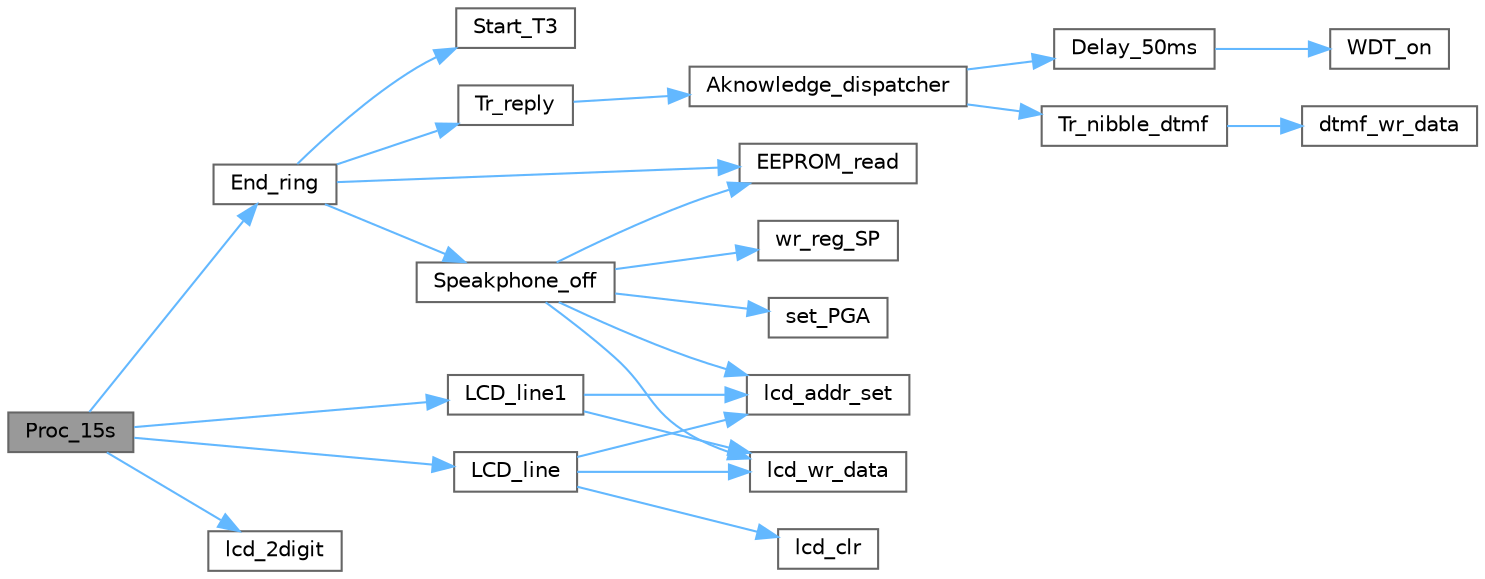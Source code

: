 digraph "Proc_15s"
{
 // LATEX_PDF_SIZE
  bgcolor="transparent";
  edge [fontname=Helvetica,fontsize=10,labelfontname=Helvetica,labelfontsize=10];
  node [fontname=Helvetica,fontsize=10,shape=box,height=0.2,width=0.4];
  rankdir="LR";
  Node1 [label="Proc_15s",height=0.2,width=0.4,color="gray40", fillcolor="grey60", style="filled", fontcolor="black",tooltip=" "];
  Node1 -> Node2 [color="steelblue1",style="solid"];
  Node2 [label="End_ring",height=0.2,width=0.4,color="grey40", fillcolor="white", style="filled",URL="$_t_o_8c.html#abff402aad527aa3fec79e54d26bca6c9",tooltip=" "];
  Node2 -> Node3 [color="steelblue1",style="solid"];
  Node3 [label="EEPROM_read",height=0.2,width=0.4,color="grey40", fillcolor="white", style="filled",URL="$_t_o_8c.html#af3b223c3ad2939f63d8e91d69e1f5b8e",tooltip=" "];
  Node2 -> Node4 [color="steelblue1",style="solid"];
  Node4 [label="Speakphone_off",height=0.2,width=0.4,color="grey40", fillcolor="white", style="filled",URL="$_t_o_8c.html#a376230d7c0bfe01fb0b1399cf37b3e7e",tooltip=" "];
  Node4 -> Node3 [color="steelblue1",style="solid"];
  Node4 -> Node5 [color="steelblue1",style="solid"];
  Node5 [label="lcd_addr_set",height=0.2,width=0.4,color="grey40", fillcolor="white", style="filled",URL="$_t_o__s_8h.html#afc2c56626b3e68ad2ff88fa07d8f082f",tooltip=" "];
  Node4 -> Node6 [color="steelblue1",style="solid"];
  Node6 [label="lcd_wr_data",height=0.2,width=0.4,color="grey40", fillcolor="white", style="filled",URL="$_t_o__s_8h.html#acec9a300c55f0aa1e03d760030d2fcfe",tooltip=" "];
  Node4 -> Node7 [color="steelblue1",style="solid"];
  Node7 [label="set_PGA",height=0.2,width=0.4,color="grey40", fillcolor="white", style="filled",URL="$_t_o_8c.html#a4c4a200e572aec0e3b9db369260a6e67",tooltip=" "];
  Node4 -> Node8 [color="steelblue1",style="solid"];
  Node8 [label="wr_reg_SP",height=0.2,width=0.4,color="grey40", fillcolor="white", style="filled",URL="$_t_o_8c.html#a622201e13f0fa10ececfb7120d5d9213",tooltip=" "];
  Node2 -> Node9 [color="steelblue1",style="solid"];
  Node9 [label="Start_T3",height=0.2,width=0.4,color="grey40", fillcolor="white", style="filled",URL="$_d_t_m_f_8c.html#a08a8c49e4c4a5ab8a8b608f3e2650f58",tooltip=" "];
  Node2 -> Node10 [color="steelblue1",style="solid"];
  Node10 [label="Tr_reply",height=0.2,width=0.4,color="grey40", fillcolor="white", style="filled",URL="$_d_t_m_f_8c.html#a43ae60faaa257b8076b27ffafe9b873d",tooltip=" "];
  Node10 -> Node11 [color="steelblue1",style="solid"];
  Node11 [label="Aknowledge_dispatcher",height=0.2,width=0.4,color="grey40", fillcolor="white", style="filled",URL="$_d_t_m_f_8c.html#a838e20428f0ccbc9a6c4188641b446c0",tooltip=" "];
  Node11 -> Node12 [color="steelblue1",style="solid"];
  Node12 [label="Delay_50ms",height=0.2,width=0.4,color="grey40", fillcolor="white", style="filled",URL="$_d_t_m_f_8c.html#aee8ae72a0d155039cbafb1583d25a3fc",tooltip=" "];
  Node12 -> Node13 [color="steelblue1",style="solid"];
  Node13 [label="WDT_on",height=0.2,width=0.4,color="grey40", fillcolor="white", style="filled",URL="$_t_o_8c.html#ac6eb02bcbf266ecb55e98a44c01181f7",tooltip=" "];
  Node11 -> Node14 [color="steelblue1",style="solid"];
  Node14 [label="Tr_nibble_dtmf",height=0.2,width=0.4,color="grey40", fillcolor="white", style="filled",URL="$_d_t_m_f_8c.html#a570a2914597cdbd787dc406df33c9ee3",tooltip=" "];
  Node14 -> Node15 [color="steelblue1",style="solid"];
  Node15 [label="dtmf_wr_data",height=0.2,width=0.4,color="grey40", fillcolor="white", style="filled",URL="$_t_o__s_8h.html#a6a6562ff9ff76cdb9e4a9e03bc59533f",tooltip=" "];
  Node1 -> Node16 [color="steelblue1",style="solid"];
  Node16 [label="lcd_2digit",height=0.2,width=0.4,color="grey40", fillcolor="white", style="filled",URL="$_t_o__s_8h.html#abd39973577465d2535f7cf91827eacdc",tooltip=" "];
  Node1 -> Node17 [color="steelblue1",style="solid"];
  Node17 [label="LCD_line",height=0.2,width=0.4,color="grey40", fillcolor="white", style="filled",URL="$_t_o_8c.html#aaefa7e4eeb8d02f570de2072a4a27ad6",tooltip=" "];
  Node17 -> Node5 [color="steelblue1",style="solid"];
  Node17 -> Node18 [color="steelblue1",style="solid"];
  Node18 [label="lcd_clr",height=0.2,width=0.4,color="grey40", fillcolor="white", style="filled",URL="$_t_o__s_8h.html#a33e140c8175d738415fb9c72e73a8cef",tooltip=" "];
  Node17 -> Node6 [color="steelblue1",style="solid"];
  Node1 -> Node19 [color="steelblue1",style="solid"];
  Node19 [label="LCD_line1",height=0.2,width=0.4,color="grey40", fillcolor="white", style="filled",URL="$_t_o_8c.html#a7115d7d97557c0cd3d52b85cc8e0a854",tooltip=" "];
  Node19 -> Node5 [color="steelblue1",style="solid"];
  Node19 -> Node6 [color="steelblue1",style="solid"];
}

